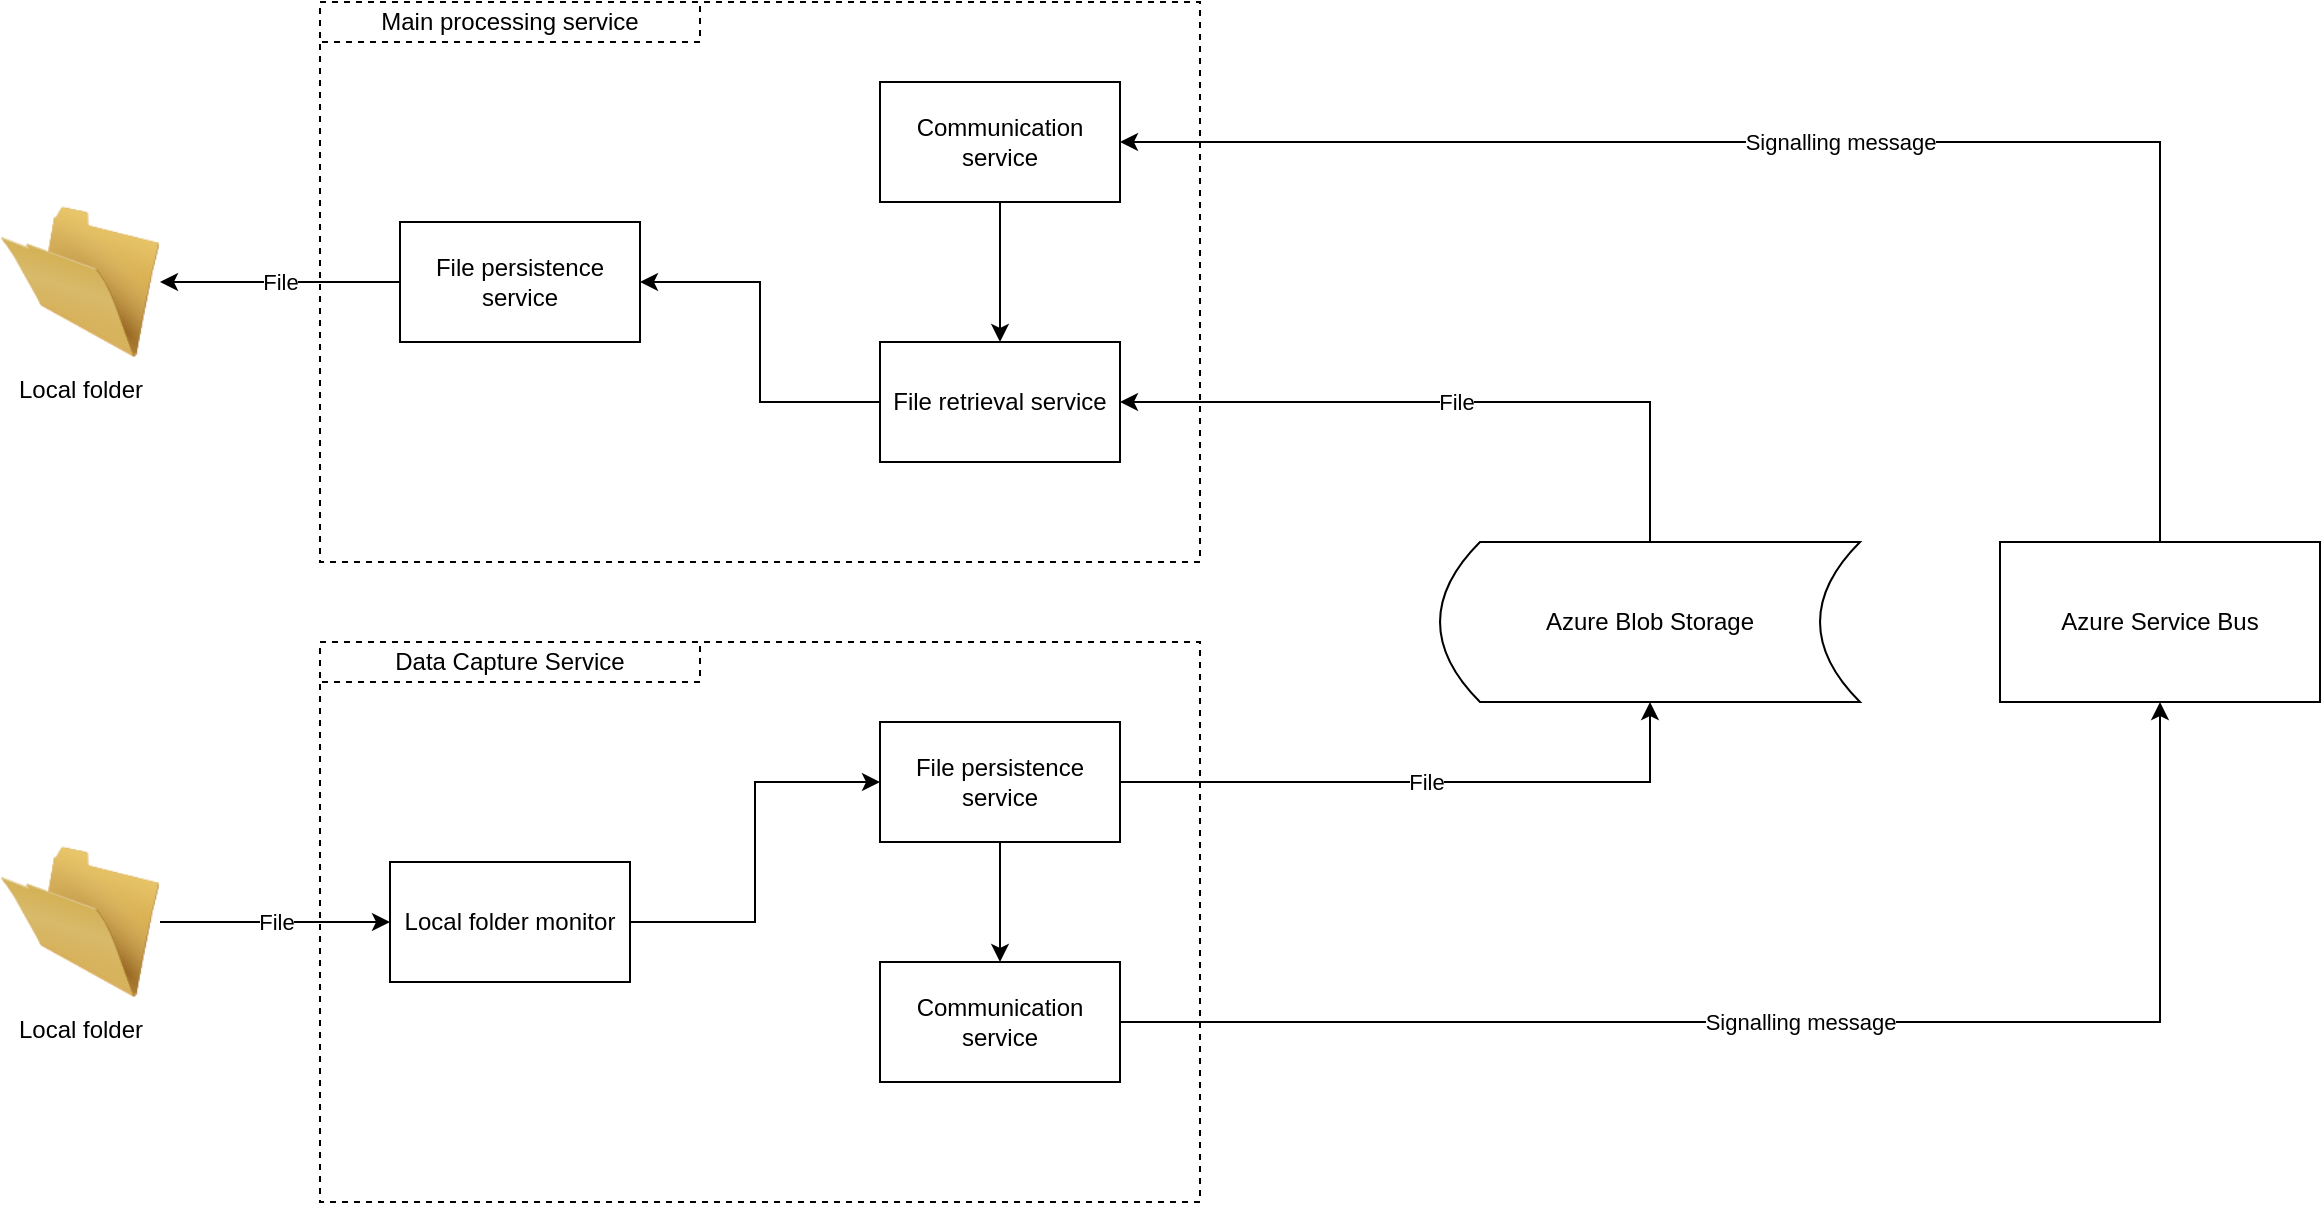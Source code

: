 <mxfile version="15.4.0" type="device"><diagram name="Page-1" id="929967ad-93f9-6ef4-fab6-5d389245f69c"><mxGraphModel dx="1422" dy="822" grid="1" gridSize="10" guides="1" tooltips="1" connect="1" arrows="1" fold="1" page="1" pageScale="1.5" pageWidth="1169" pageHeight="826" background="none" math="0" shadow="0"><root><mxCell id="0" style=";html=1;"/><mxCell id="1" style=";html=1;" parent="0"/><mxCell id="lxDwTxNX7JPjnmvQP4WH-34" value="File" style="edgeStyle=orthogonalEdgeStyle;rounded=0;orthogonalLoop=1;jettySize=auto;html=1;exitX=0;exitY=0.5;exitDx=0;exitDy=0;entryX=1;entryY=0.5;entryDx=0;entryDy=0;" parent="1" source="lxDwTxNX7JPjnmvQP4WH-44" target="lxDwTxNX7JPjnmvQP4WH-28" edge="1"><mxGeometry relative="1" as="geometry"/></mxCell><mxCell id="lxDwTxNX7JPjnmvQP4WH-1" value="" style="rounded=0;whiteSpace=wrap;html=1;fillColor=none;dashed=1;align=left;" parent="1" vertex="1"><mxGeometry x="240" y="280" width="440" height="280" as="geometry"/></mxCell><mxCell id="lxDwTxNX7JPjnmvQP4WH-2" value="Main processing service" style="rounded=0;whiteSpace=wrap;html=1;dashed=1;fillColor=none;" parent="1" vertex="1"><mxGeometry x="240" y="280" width="190" height="20" as="geometry"/></mxCell><mxCell id="lxDwTxNX7JPjnmvQP4WH-3" value="" style="rounded=0;whiteSpace=wrap;html=1;fillColor=none;dashed=1;align=left;" parent="1" vertex="1"><mxGeometry x="240" y="600" width="440" height="280" as="geometry"/></mxCell><mxCell id="lxDwTxNX7JPjnmvQP4WH-4" value="Data Capture Service" style="rounded=0;whiteSpace=wrap;html=1;dashed=1;fillColor=none;" parent="1" vertex="1"><mxGeometry x="240" y="600" width="190" height="20" as="geometry"/></mxCell><mxCell id="lxDwTxNX7JPjnmvQP4WH-5" value="Azure Service Bus" style="rounded=0;whiteSpace=wrap;html=1;" parent="1" vertex="1"><mxGeometry x="1080" y="550" width="160" height="80" as="geometry"/></mxCell><mxCell id="lxDwTxNX7JPjnmvQP4WH-7" value="Azure Blob Storage" style="shape=dataStorage;whiteSpace=wrap;html=1;fixedSize=1;" parent="1" vertex="1"><mxGeometry x="800" y="550" width="210" height="80" as="geometry"/></mxCell><mxCell id="lxDwTxNX7JPjnmvQP4WH-10" value="Signalling message" style="endArrow=classic;html=1;rounded=0;edgeStyle=orthogonalEdgeStyle;entryX=1;entryY=0.5;entryDx=0;entryDy=0;" parent="1" source="lxDwTxNX7JPjnmvQP4WH-5" target="lxDwTxNX7JPjnmvQP4WH-41" edge="1"><mxGeometry relative="1" as="geometry"><mxPoint x="790" y="419.5" as="sourcePoint"/><mxPoint x="690" y="419.5" as="targetPoint"/><Array as="points"><mxPoint x="1160" y="350"/></Array></mxGeometry></mxCell><mxCell id="lxDwTxNX7JPjnmvQP4WH-12" value="" style="endArrow=classic;html=1;rounded=0;edgeStyle=orthogonalEdgeStyle;exitX=0.5;exitY=0;exitDx=0;exitDy=0;entryX=1;entryY=0.5;entryDx=0;entryDy=0;" parent="1" source="lxDwTxNX7JPjnmvQP4WH-7" target="lxDwTxNX7JPjnmvQP4WH-42" edge="1"><mxGeometry relative="1" as="geometry"><mxPoint x="890" y="510" as="sourcePoint"/><mxPoint x="790" y="510" as="targetPoint"/></mxGeometry></mxCell><mxCell id="lxDwTxNX7JPjnmvQP4WH-13" value="File" style="edgeLabel;resizable=0;html=1;align=center;verticalAlign=middle;fillColor=none;" parent="lxDwTxNX7JPjnmvQP4WH-12" connectable="0" vertex="1"><mxGeometry relative="1" as="geometry"/></mxCell><mxCell id="lxDwTxNX7JPjnmvQP4WH-14" value="" style="endArrow=classic;html=1;rounded=0;edgeStyle=orthogonalEdgeStyle;exitX=1;exitY=0.5;exitDx=0;exitDy=0;entryX=0.5;entryY=1;entryDx=0;entryDy=0;" parent="1" source="lxDwTxNX7JPjnmvQP4WH-37" target="lxDwTxNX7JPjnmvQP4WH-5" edge="1"><mxGeometry relative="1" as="geometry"><mxPoint x="890" y="510" as="sourcePoint"/><mxPoint x="790" y="510" as="targetPoint"/></mxGeometry></mxCell><mxCell id="lxDwTxNX7JPjnmvQP4WH-15" value="Signalling message" style="edgeLabel;resizable=0;html=1;align=center;verticalAlign=middle;fillColor=none;" parent="lxDwTxNX7JPjnmvQP4WH-14" connectable="0" vertex="1"><mxGeometry relative="1" as="geometry"/></mxCell><mxCell id="lxDwTxNX7JPjnmvQP4WH-16" value="" style="endArrow=classic;html=1;rounded=0;edgeStyle=orthogonalEdgeStyle;exitX=1;exitY=0.5;exitDx=0;exitDy=0;entryX=0.5;entryY=1;entryDx=0;entryDy=0;" parent="1" source="lxDwTxNX7JPjnmvQP4WH-36" target="lxDwTxNX7JPjnmvQP4WH-7" edge="1"><mxGeometry relative="1" as="geometry"><mxPoint x="890" y="510" as="sourcePoint"/><mxPoint x="790" y="510" as="targetPoint"/></mxGeometry></mxCell><mxCell id="lxDwTxNX7JPjnmvQP4WH-17" value="File" style="edgeLabel;resizable=0;html=1;align=center;verticalAlign=middle;fillColor=none;" parent="lxDwTxNX7JPjnmvQP4WH-16" connectable="0" vertex="1"><mxGeometry relative="1" as="geometry"/></mxCell><mxCell id="lxDwTxNX7JPjnmvQP4WH-25" value="Local folder" style="image;html=1;image=img/lib/clip_art/general/Empty_Folder_128x128.png;fillColor=none;" parent="1" vertex="1"><mxGeometry x="80" y="700" width="80" height="80" as="geometry"/></mxCell><mxCell id="lxDwTxNX7JPjnmvQP4WH-26" value="" style="endArrow=classic;html=1;rounded=0;edgeStyle=orthogonalEdgeStyle;exitX=1;exitY=0.5;exitDx=0;exitDy=0;entryX=0;entryY=0.5;entryDx=0;entryDy=0;" parent="1" source="lxDwTxNX7JPjnmvQP4WH-25" target="lxDwTxNX7JPjnmvQP4WH-35" edge="1"><mxGeometry relative="1" as="geometry"><mxPoint x="420" y="930" as="sourcePoint"/><mxPoint x="520" y="930" as="targetPoint"/></mxGeometry></mxCell><mxCell id="lxDwTxNX7JPjnmvQP4WH-27" value="File" style="edgeLabel;resizable=0;html=1;align=center;verticalAlign=middle;fillColor=none;" parent="lxDwTxNX7JPjnmvQP4WH-26" connectable="0" vertex="1"><mxGeometry relative="1" as="geometry"/></mxCell><mxCell id="lxDwTxNX7JPjnmvQP4WH-28" value="Local folder" style="image;html=1;image=img/lib/clip_art/general/Empty_Folder_128x128.png;fillColor=none;" parent="1" vertex="1"><mxGeometry x="80" y="380" width="80" height="80" as="geometry"/></mxCell><mxCell id="lxDwTxNX7JPjnmvQP4WH-39" style="edgeStyle=orthogonalEdgeStyle;rounded=0;orthogonalLoop=1;jettySize=auto;html=1;exitX=1;exitY=0.5;exitDx=0;exitDy=0;entryX=0;entryY=0.5;entryDx=0;entryDy=0;" parent="1" source="lxDwTxNX7JPjnmvQP4WH-35" target="lxDwTxNX7JPjnmvQP4WH-36" edge="1"><mxGeometry relative="1" as="geometry"/></mxCell><mxCell id="lxDwTxNX7JPjnmvQP4WH-35" value="Local folder monitor" style="rounded=0;whiteSpace=wrap;html=1;" parent="1" vertex="1"><mxGeometry x="275" y="710" width="120" height="60" as="geometry"/></mxCell><mxCell id="lxDwTxNX7JPjnmvQP4WH-40" style="edgeStyle=orthogonalEdgeStyle;rounded=0;orthogonalLoop=1;jettySize=auto;html=1;exitX=0.5;exitY=1;exitDx=0;exitDy=0;entryX=0.5;entryY=0;entryDx=0;entryDy=0;" parent="1" source="lxDwTxNX7JPjnmvQP4WH-36" target="lxDwTxNX7JPjnmvQP4WH-37" edge="1"><mxGeometry relative="1" as="geometry"/></mxCell><mxCell id="lxDwTxNX7JPjnmvQP4WH-36" value="File persistence service" style="rounded=0;whiteSpace=wrap;html=1;fillColor=none;" parent="1" vertex="1"><mxGeometry x="520" y="640" width="120" height="60" as="geometry"/></mxCell><mxCell id="lxDwTxNX7JPjnmvQP4WH-37" value="Communication service" style="rounded=0;whiteSpace=wrap;html=1;fillColor=none;" parent="1" vertex="1"><mxGeometry x="520" y="760" width="120" height="60" as="geometry"/></mxCell><mxCell id="lxDwTxNX7JPjnmvQP4WH-43" style="edgeStyle=orthogonalEdgeStyle;rounded=0;orthogonalLoop=1;jettySize=auto;html=1;exitX=0.5;exitY=1;exitDx=0;exitDy=0;entryX=0.5;entryY=0;entryDx=0;entryDy=0;" parent="1" source="lxDwTxNX7JPjnmvQP4WH-41" target="lxDwTxNX7JPjnmvQP4WH-42" edge="1"><mxGeometry relative="1" as="geometry"/></mxCell><mxCell id="lxDwTxNX7JPjnmvQP4WH-41" value="Communication service" style="rounded=0;whiteSpace=wrap;html=1;fillColor=none;" parent="1" vertex="1"><mxGeometry x="520" y="320" width="120" height="60" as="geometry"/></mxCell><mxCell id="lxDwTxNX7JPjnmvQP4WH-45" style="edgeStyle=orthogonalEdgeStyle;rounded=0;orthogonalLoop=1;jettySize=auto;html=1;exitX=0;exitY=0.5;exitDx=0;exitDy=0;" parent="1" source="lxDwTxNX7JPjnmvQP4WH-42" target="lxDwTxNX7JPjnmvQP4WH-44" edge="1"><mxGeometry relative="1" as="geometry"/></mxCell><mxCell id="lxDwTxNX7JPjnmvQP4WH-42" value="File retrieval service" style="rounded=0;whiteSpace=wrap;html=1;fillColor=none;" parent="1" vertex="1"><mxGeometry x="520" y="450" width="120" height="60" as="geometry"/></mxCell><mxCell id="lxDwTxNX7JPjnmvQP4WH-44" value="File persistence service" style="rounded=0;whiteSpace=wrap;html=1;fillColor=none;" parent="1" vertex="1"><mxGeometry x="280" y="390" width="120" height="60" as="geometry"/></mxCell></root></mxGraphModel></diagram></mxfile>